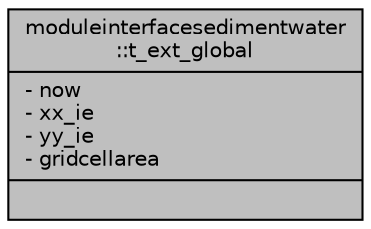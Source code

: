 digraph "moduleinterfacesedimentwater::t_ext_global"
{
 // LATEX_PDF_SIZE
  edge [fontname="Helvetica",fontsize="10",labelfontname="Helvetica",labelfontsize="10"];
  node [fontname="Helvetica",fontsize="10",shape=record];
  Node1 [label="{moduleinterfacesedimentwater\l::t_ext_global\n|- now\l- xx_ie\l- yy_ie\l- gridcellarea\l|}",height=0.2,width=0.4,color="black", fillcolor="grey75", style="filled", fontcolor="black",tooltip=" "];
}
